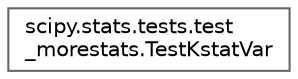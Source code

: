 digraph "Graphical Class Hierarchy"
{
 // LATEX_PDF_SIZE
  bgcolor="transparent";
  edge [fontname=Helvetica,fontsize=10,labelfontname=Helvetica,labelfontsize=10];
  node [fontname=Helvetica,fontsize=10,shape=box,height=0.2,width=0.4];
  rankdir="LR";
  Node0 [id="Node000000",label="scipy.stats.tests.test\l_morestats.TestKstatVar",height=0.2,width=0.4,color="grey40", fillcolor="white", style="filled",URL="$dc/d45/classscipy_1_1stats_1_1tests_1_1test__morestats_1_1TestKstatVar.html",tooltip=" "];
}
